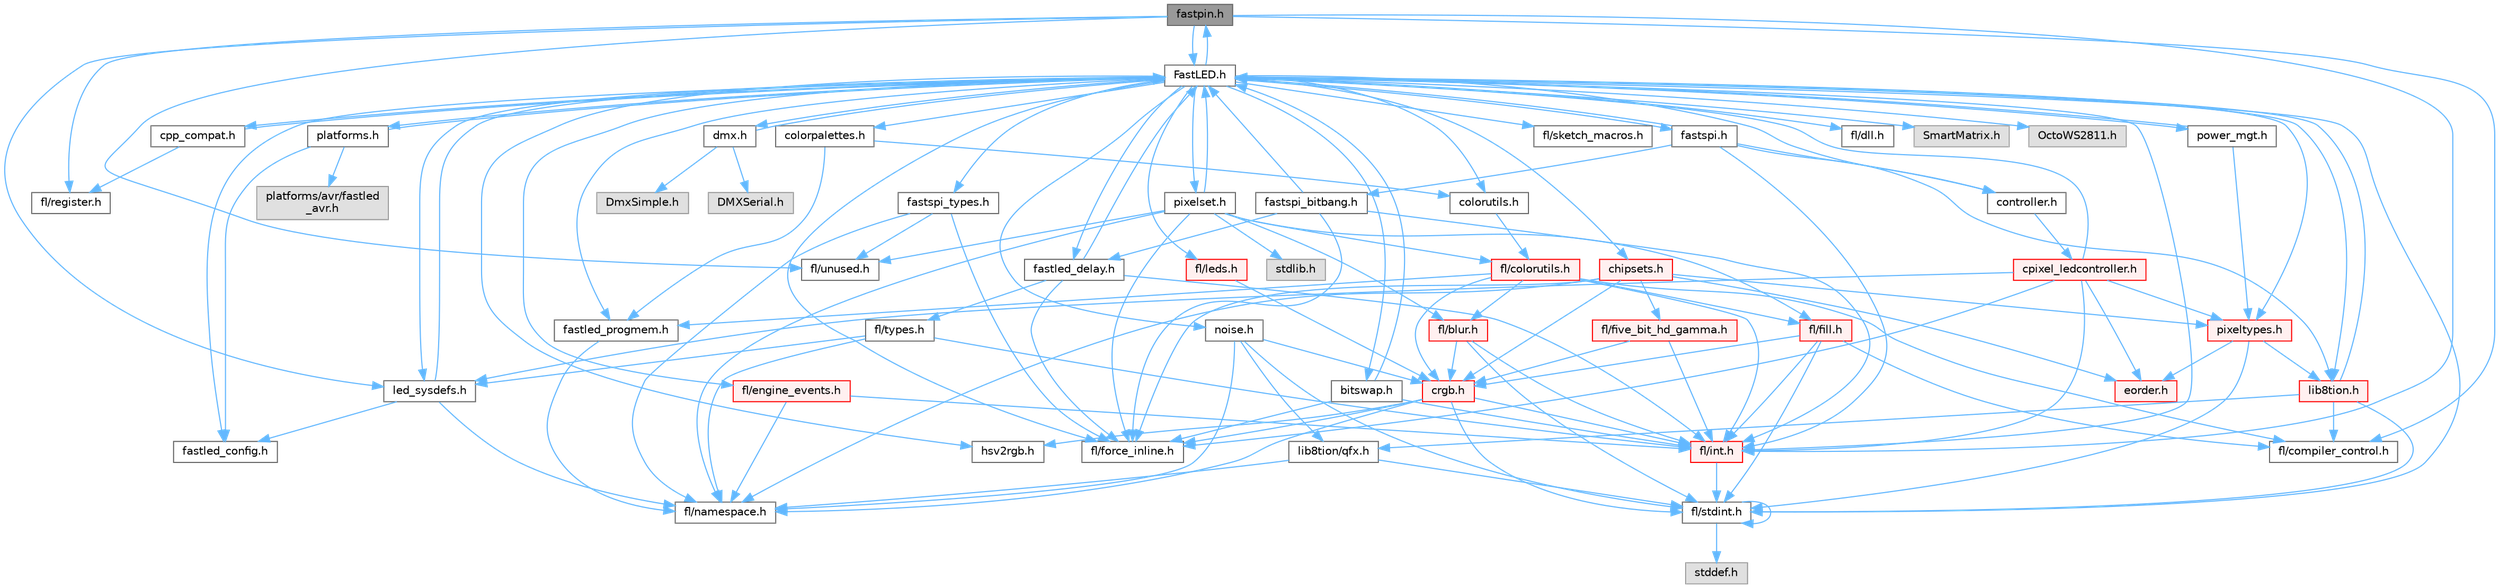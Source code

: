 digraph "fastpin.h"
{
 // INTERACTIVE_SVG=YES
 // LATEX_PDF_SIZE
  bgcolor="transparent";
  edge [fontname=Helvetica,fontsize=10,labelfontname=Helvetica,labelfontsize=10];
  node [fontname=Helvetica,fontsize=10,shape=box,height=0.2,width=0.4];
  Node1 [id="Node000001",label="fastpin.h",height=0.2,width=0.4,color="gray40", fillcolor="grey60", style="filled", fontcolor="black",tooltip="Class base definitions for defining fast pin access."];
  Node1 -> Node2 [id="edge1_Node000001_Node000002",color="steelblue1",style="solid",tooltip=" "];
  Node2 [id="Node000002",label="FastLED.h",height=0.2,width=0.4,color="grey40", fillcolor="white", style="filled",URL="$db/d97/_fast_l_e_d_8h.html",tooltip="central include file for FastLED, defines the CFastLED class/object"];
  Node2 -> Node3 [id="edge2_Node000002_Node000003",color="steelblue1",style="solid",tooltip=" "];
  Node3 [id="Node000003",label="fl/stdint.h",height=0.2,width=0.4,color="grey40", fillcolor="white", style="filled",URL="$df/dd8/stdint_8h.html",tooltip=" "];
  Node3 -> Node4 [id="edge3_Node000003_Node000004",color="steelblue1",style="solid",tooltip=" "];
  Node4 [id="Node000004",label="stddef.h",height=0.2,width=0.4,color="grey60", fillcolor="#E0E0E0", style="filled",tooltip=" "];
  Node3 -> Node3 [id="edge4_Node000003_Node000003",color="steelblue1",style="solid",tooltip=" "];
  Node2 -> Node5 [id="edge5_Node000002_Node000005",color="steelblue1",style="solid",tooltip=" "];
  Node5 [id="Node000005",label="fl/dll.h",height=0.2,width=0.4,color="grey40", fillcolor="white", style="filled",URL="$d3/d4b/dll_8h.html",tooltip="FastLED dynamic library interface - lightweight header for external callers."];
  Node2 -> Node6 [id="edge6_Node000002_Node000006",color="steelblue1",style="solid",tooltip=" "];
  Node6 [id="Node000006",label="SmartMatrix.h",height=0.2,width=0.4,color="grey60", fillcolor="#E0E0E0", style="filled",tooltip=" "];
  Node2 -> Node7 [id="edge7_Node000002_Node000007",color="steelblue1",style="solid",tooltip=" "];
  Node7 [id="Node000007",label="OctoWS2811.h",height=0.2,width=0.4,color="grey60", fillcolor="#E0E0E0", style="filled",tooltip=" "];
  Node2 -> Node8 [id="edge8_Node000002_Node000008",color="steelblue1",style="solid",tooltip=" "];
  Node8 [id="Node000008",label="fl/force_inline.h",height=0.2,width=0.4,color="grey40", fillcolor="white", style="filled",URL="$d4/d64/force__inline_8h.html",tooltip=" "];
  Node2 -> Node9 [id="edge9_Node000002_Node000009",color="steelblue1",style="solid",tooltip=" "];
  Node9 [id="Node000009",label="cpp_compat.h",height=0.2,width=0.4,color="grey40", fillcolor="white", style="filled",URL="$d9/d13/cpp__compat_8h.html",tooltip="Compatibility functions based on C++ version."];
  Node9 -> Node2 [id="edge10_Node000009_Node000002",color="steelblue1",style="solid",tooltip=" "];
  Node9 -> Node10 [id="edge11_Node000009_Node000010",color="steelblue1",style="solid",tooltip=" "];
  Node10 [id="Node000010",label="fl/register.h",height=0.2,width=0.4,color="grey40", fillcolor="white", style="filled",URL="$df/d80/register_8h.html",tooltip=" "];
  Node2 -> Node11 [id="edge12_Node000002_Node000011",color="steelblue1",style="solid",tooltip=" "];
  Node11 [id="Node000011",label="fastled_config.h",height=0.2,width=0.4,color="grey40", fillcolor="white", style="filled",URL="$d5/d11/fastled__config_8h.html",tooltip="Contains definitions that can be used to configure FastLED at compile time."];
  Node2 -> Node12 [id="edge13_Node000002_Node000012",color="steelblue1",style="solid",tooltip=" "];
  Node12 [id="Node000012",label="led_sysdefs.h",height=0.2,width=0.4,color="grey40", fillcolor="white", style="filled",URL="$d9/d3e/led__sysdefs_8h.html",tooltip="Determines which platform system definitions to include."];
  Node12 -> Node2 [id="edge14_Node000012_Node000002",color="steelblue1",style="solid",tooltip=" "];
  Node12 -> Node11 [id="edge15_Node000012_Node000011",color="steelblue1",style="solid",tooltip=" "];
  Node12 -> Node13 [id="edge16_Node000012_Node000013",color="steelblue1",style="solid",tooltip=" "];
  Node13 [id="Node000013",label="fl/namespace.h",height=0.2,width=0.4,color="grey40", fillcolor="white", style="filled",URL="$df/d2a/namespace_8h.html",tooltip="Implements the FastLED namespace macros."];
  Node2 -> Node14 [id="edge17_Node000002_Node000014",color="steelblue1",style="solid",tooltip=" "];
  Node14 [id="Node000014",label="fastled_delay.h",height=0.2,width=0.4,color="grey40", fillcolor="white", style="filled",URL="$d0/da8/fastled__delay_8h.html",tooltip="Utility functions and classes for managing delay cycles."];
  Node14 -> Node2 [id="edge18_Node000014_Node000002",color="steelblue1",style="solid",tooltip=" "];
  Node14 -> Node15 [id="edge19_Node000014_Node000015",color="steelblue1",style="solid",tooltip=" "];
  Node15 [id="Node000015",label="fl/types.h",height=0.2,width=0.4,color="grey40", fillcolor="white", style="filled",URL="$d7/da1/fl_2types_8h.html",tooltip=" "];
  Node15 -> Node13 [id="edge20_Node000015_Node000013",color="steelblue1",style="solid",tooltip=" "];
  Node15 -> Node16 [id="edge21_Node000015_Node000016",color="steelblue1",style="solid",tooltip=" "];
  Node16 [id="Node000016",label="fl/int.h",height=0.2,width=0.4,color="red", fillcolor="#FFF0F0", style="filled",URL="$d3/d7e/int_8h.html",tooltip=" "];
  Node16 -> Node3 [id="edge22_Node000016_Node000003",color="steelblue1",style="solid",tooltip=" "];
  Node15 -> Node12 [id="edge23_Node000015_Node000012",color="steelblue1",style="solid",tooltip=" "];
  Node14 -> Node8 [id="edge24_Node000014_Node000008",color="steelblue1",style="solid",tooltip=" "];
  Node14 -> Node16 [id="edge25_Node000014_Node000016",color="steelblue1",style="solid",tooltip=" "];
  Node2 -> Node18 [id="edge26_Node000002_Node000018",color="steelblue1",style="solid",tooltip=" "];
  Node18 [id="Node000018",label="bitswap.h",height=0.2,width=0.4,color="grey40", fillcolor="white", style="filled",URL="$de/ded/bitswap_8h.html",tooltip="Functions for doing a rotation of bits/bytes used by parallel output."];
  Node18 -> Node2 [id="edge27_Node000018_Node000002",color="steelblue1",style="solid",tooltip=" "];
  Node18 -> Node8 [id="edge28_Node000018_Node000008",color="steelblue1",style="solid",tooltip=" "];
  Node18 -> Node16 [id="edge29_Node000018_Node000016",color="steelblue1",style="solid",tooltip=" "];
  Node2 -> Node19 [id="edge30_Node000002_Node000019",color="steelblue1",style="solid",tooltip=" "];
  Node19 [id="Node000019",label="controller.h",height=0.2,width=0.4,color="grey40", fillcolor="white", style="filled",URL="$d2/dd9/controller_8h.html",tooltip="deprecated: base definitions used by led controllers for writing out led data"];
  Node19 -> Node20 [id="edge31_Node000019_Node000020",color="steelblue1",style="solid",tooltip=" "];
  Node20 [id="Node000020",label="cpixel_ledcontroller.h",height=0.2,width=0.4,color="red", fillcolor="#FFF0F0", style="filled",URL="$d9/d57/cpixel__ledcontroller_8h.html",tooltip="defines the templated version of the CLEDController class"];
  Node20 -> Node2 [id="edge32_Node000020_Node000002",color="steelblue1",style="solid",tooltip=" "];
  Node20 -> Node12 [id="edge33_Node000020_Node000012",color="steelblue1",style="solid",tooltip=" "];
  Node20 -> Node21 [id="edge34_Node000020_Node000021",color="steelblue1",style="solid",tooltip=" "];
  Node21 [id="Node000021",label="pixeltypes.h",height=0.2,width=0.4,color="red", fillcolor="#FFF0F0", style="filled",URL="$d2/dba/pixeltypes_8h.html",tooltip="Includes defintions for RGB and HSV pixels."];
  Node21 -> Node3 [id="edge35_Node000021_Node000003",color="steelblue1",style="solid",tooltip=" "];
  Node21 -> Node22 [id="edge36_Node000021_Node000022",color="steelblue1",style="solid",tooltip=" "];
  Node22 [id="Node000022",label="lib8tion.h",height=0.2,width=0.4,color="red", fillcolor="#FFF0F0", style="filled",URL="$df/da5/lib8tion_8h.html",tooltip="Fast, efficient 8-bit math functions specifically designed for high-performance LED programming."];
  Node22 -> Node2 [id="edge37_Node000022_Node000002",color="steelblue1",style="solid",tooltip=" "];
  Node22 -> Node25 [id="edge38_Node000022_Node000025",color="steelblue1",style="solid",tooltip=" "];
  Node25 [id="Node000025",label="fl/compiler_control.h",height=0.2,width=0.4,color="grey40", fillcolor="white", style="filled",URL="$d4/d54/compiler__control_8h.html",tooltip=" "];
  Node22 -> Node3 [id="edge39_Node000022_Node000003",color="steelblue1",style="solid",tooltip=" "];
  Node22 -> Node27 [id="edge40_Node000022_Node000027",color="steelblue1",style="solid",tooltip=" "];
  Node27 [id="Node000027",label="lib8tion/qfx.h",height=0.2,width=0.4,color="grey40", fillcolor="white", style="filled",URL="$d2/d19/qfx_8h.html",tooltip=" "];
  Node27 -> Node3 [id="edge41_Node000027_Node000003",color="steelblue1",style="solid",tooltip=" "];
  Node27 -> Node13 [id="edge42_Node000027_Node000013",color="steelblue1",style="solid",tooltip=" "];
  Node21 -> Node82 [id="edge43_Node000021_Node000082",color="steelblue1",style="solid",tooltip=" "];
  Node82 [id="Node000082",label="eorder.h",height=0.2,width=0.4,color="red", fillcolor="#FFF0F0", style="filled",URL="$db/d07/eorder_8h.html",tooltip="Defines color channel ordering enumerations."];
  Node20 -> Node82 [id="edge44_Node000020_Node000082",color="steelblue1",style="solid",tooltip=" "];
  Node20 -> Node8 [id="edge45_Node000020_Node000008",color="steelblue1",style="solid",tooltip=" "];
  Node20 -> Node16 [id="edge46_Node000020_Node000016",color="steelblue1",style="solid",tooltip=" "];
  Node2 -> Node1 [id="edge47_Node000002_Node000001",color="steelblue1",style="solid",tooltip=" "];
  Node2 -> Node117 [id="edge48_Node000002_Node000117",color="steelblue1",style="solid",tooltip=" "];
  Node117 [id="Node000117",label="fastspi_types.h",height=0.2,width=0.4,color="grey40", fillcolor="white", style="filled",URL="$d2/ddb/fastspi__types_8h.html",tooltip="Data types and constants used by SPI interfaces."];
  Node117 -> Node8 [id="edge49_Node000117_Node000008",color="steelblue1",style="solid",tooltip=" "];
  Node117 -> Node13 [id="edge50_Node000117_Node000013",color="steelblue1",style="solid",tooltip=" "];
  Node117 -> Node54 [id="edge51_Node000117_Node000054",color="steelblue1",style="solid",tooltip=" "];
  Node54 [id="Node000054",label="fl/unused.h",height=0.2,width=0.4,color="grey40", fillcolor="white", style="filled",URL="$d8/d4b/unused_8h.html",tooltip=" "];
  Node2 -> Node118 [id="edge52_Node000002_Node000118",color="steelblue1",style="solid",tooltip=" "];
  Node118 [id="Node000118",label="dmx.h",height=0.2,width=0.4,color="grey40", fillcolor="white", style="filled",URL="$d3/de1/dmx_8h.html",tooltip="Defines the DMX512-based LED controllers."];
  Node118 -> Node2 [id="edge53_Node000118_Node000002",color="steelblue1",style="solid",tooltip=" "];
  Node118 -> Node119 [id="edge54_Node000118_Node000119",color="steelblue1",style="solid",tooltip=" "];
  Node119 [id="Node000119",label="DmxSimple.h",height=0.2,width=0.4,color="grey60", fillcolor="#E0E0E0", style="filled",tooltip=" "];
  Node118 -> Node120 [id="edge55_Node000118_Node000120",color="steelblue1",style="solid",tooltip=" "];
  Node120 [id="Node000120",label="DMXSerial.h",height=0.2,width=0.4,color="grey60", fillcolor="#E0E0E0", style="filled",tooltip=" "];
  Node2 -> Node121 [id="edge56_Node000002_Node000121",color="steelblue1",style="solid",tooltip=" "];
  Node121 [id="Node000121",label="platforms.h",height=0.2,width=0.4,color="grey40", fillcolor="white", style="filled",URL="$da/dc9/platforms_8h.html",tooltip="Determines which platforms headers to include."];
  Node121 -> Node2 [id="edge57_Node000121_Node000002",color="steelblue1",style="solid",tooltip=" "];
  Node121 -> Node11 [id="edge58_Node000121_Node000011",color="steelblue1",style="solid",tooltip=" "];
  Node121 -> Node122 [id="edge59_Node000121_Node000122",color="steelblue1",style="solid",tooltip=" "];
  Node122 [id="Node000122",label="platforms/avr/fastled\l_avr.h",height=0.2,width=0.4,color="grey60", fillcolor="#E0E0E0", style="filled",tooltip=" "];
  Node2 -> Node31 [id="edge60_Node000002_Node000031",color="steelblue1",style="solid",tooltip=" "];
  Node31 [id="Node000031",label="fastled_progmem.h",height=0.2,width=0.4,color="grey40", fillcolor="white", style="filled",URL="$df/dab/fastled__progmem_8h.html",tooltip="Wrapper definitions to allow seamless use of PROGMEM in environments that have it."];
  Node31 -> Node13 [id="edge61_Node000031_Node000013",color="steelblue1",style="solid",tooltip=" "];
  Node2 -> Node22 [id="edge62_Node000002_Node000022",color="steelblue1",style="solid",tooltip=" "];
  Node2 -> Node21 [id="edge63_Node000002_Node000021",color="steelblue1",style="solid",tooltip=" "];
  Node2 -> Node78 [id="edge64_Node000002_Node000078",color="steelblue1",style="solid",tooltip=" "];
  Node78 [id="Node000078",label="hsv2rgb.h",height=0.2,width=0.4,color="grey40", fillcolor="white", style="filled",URL="$de/d9a/hsv2rgb_8h.html",tooltip="Functions to convert from the HSV colorspace to the RGB colorspace."];
  Node2 -> Node123 [id="edge65_Node000002_Node000123",color="steelblue1",style="solid",tooltip=" "];
  Node123 [id="Node000123",label="colorutils.h",height=0.2,width=0.4,color="grey40", fillcolor="white", style="filled",URL="$d1/dfb/colorutils_8h.html",tooltip=" "];
  Node123 -> Node124 [id="edge66_Node000123_Node000124",color="steelblue1",style="solid",tooltip=" "];
  Node124 [id="Node000124",label="fl/colorutils.h",height=0.2,width=0.4,color="red", fillcolor="#FFF0F0", style="filled",URL="$d7/df9/fl_2colorutils_8h.html",tooltip="Utility functions for color fill, palettes, blending, and more."];
  Node124 -> Node16 [id="edge67_Node000124_Node000016",color="steelblue1",style="solid",tooltip=" "];
  Node124 -> Node74 [id="edge68_Node000124_Node000074",color="steelblue1",style="solid",tooltip=" "];
  Node74 [id="Node000074",label="crgb.h",height=0.2,width=0.4,color="red", fillcolor="#FFF0F0", style="filled",URL="$db/dd1/crgb_8h.html",tooltip="Defines the red, green, and blue (RGB) pixel struct."];
  Node74 -> Node3 [id="edge69_Node000074_Node000003",color="steelblue1",style="solid",tooltip=" "];
  Node74 -> Node16 [id="edge70_Node000074_Node000016",color="steelblue1",style="solid",tooltip=" "];
  Node74 -> Node13 [id="edge71_Node000074_Node000013",color="steelblue1",style="solid",tooltip=" "];
  Node74 -> Node8 [id="edge72_Node000074_Node000008",color="steelblue1",style="solid",tooltip=" "];
  Node74 -> Node78 [id="edge73_Node000074_Node000078",color="steelblue1",style="solid",tooltip=" "];
  Node124 -> Node31 [id="edge74_Node000124_Node000031",color="steelblue1",style="solid",tooltip=" "];
  Node124 -> Node125 [id="edge75_Node000124_Node000125",color="steelblue1",style="solid",tooltip=" "];
  Node125 [id="Node000125",label="fl/blur.h",height=0.2,width=0.4,color="red", fillcolor="#FFF0F0", style="filled",URL="$d4/df5/blur_8h.html",tooltip=" "];
  Node125 -> Node3 [id="edge76_Node000125_Node000003",color="steelblue1",style="solid",tooltip=" "];
  Node125 -> Node16 [id="edge77_Node000125_Node000016",color="steelblue1",style="solid",tooltip=" "];
  Node125 -> Node74 [id="edge78_Node000125_Node000074",color="steelblue1",style="solid",tooltip=" "];
  Node124 -> Node127 [id="edge79_Node000124_Node000127",color="steelblue1",style="solid",tooltip=" "];
  Node127 [id="Node000127",label="fl/fill.h",height=0.2,width=0.4,color="red", fillcolor="#FFF0F0", style="filled",URL="$d2/d78/fill_8h.html",tooltip=" "];
  Node127 -> Node74 [id="edge80_Node000127_Node000074",color="steelblue1",style="solid",tooltip=" "];
  Node127 -> Node16 [id="edge81_Node000127_Node000016",color="steelblue1",style="solid",tooltip=" "];
  Node127 -> Node3 [id="edge82_Node000127_Node000003",color="steelblue1",style="solid",tooltip=" "];
  Node127 -> Node25 [id="edge83_Node000127_Node000025",color="steelblue1",style="solid",tooltip=" "];
  Node124 -> Node25 [id="edge84_Node000124_Node000025",color="steelblue1",style="solid",tooltip=" "];
  Node2 -> Node128 [id="edge85_Node000002_Node000128",color="steelblue1",style="solid",tooltip=" "];
  Node128 [id="Node000128",label="pixelset.h",height=0.2,width=0.4,color="grey40", fillcolor="white", style="filled",URL="$d4/d46/pixelset_8h.html",tooltip="Declares classes for managing logical groups of LEDs."];
  Node128 -> Node8 [id="edge86_Node000128_Node000008",color="steelblue1",style="solid",tooltip=" "];
  Node128 -> Node13 [id="edge87_Node000128_Node000013",color="steelblue1",style="solid",tooltip=" "];
  Node128 -> Node54 [id="edge88_Node000128_Node000054",color="steelblue1",style="solid",tooltip=" "];
  Node128 -> Node124 [id="edge89_Node000128_Node000124",color="steelblue1",style="solid",tooltip=" "];
  Node128 -> Node127 [id="edge90_Node000128_Node000127",color="steelblue1",style="solid",tooltip=" "];
  Node128 -> Node125 [id="edge91_Node000128_Node000125",color="steelblue1",style="solid",tooltip=" "];
  Node128 -> Node2 [id="edge92_Node000128_Node000002",color="steelblue1",style="solid",tooltip=" "];
  Node128 -> Node51 [id="edge93_Node000128_Node000051",color="steelblue1",style="solid",tooltip=" "];
  Node51 [id="Node000051",label="stdlib.h",height=0.2,width=0.4,color="grey60", fillcolor="#E0E0E0", style="filled",tooltip=" "];
  Node2 -> Node129 [id="edge94_Node000002_Node000129",color="steelblue1",style="solid",tooltip=" "];
  Node129 [id="Node000129",label="colorpalettes.h",height=0.2,width=0.4,color="grey40", fillcolor="white", style="filled",URL="$dc/dcc/colorpalettes_8h.html",tooltip="Declarations for the predefined color palettes supplied by FastLED."];
  Node129 -> Node123 [id="edge95_Node000129_Node000123",color="steelblue1",style="solid",tooltip=" "];
  Node129 -> Node31 [id="edge96_Node000129_Node000031",color="steelblue1",style="solid",tooltip=" "];
  Node2 -> Node130 [id="edge97_Node000002_Node000130",color="steelblue1",style="solid",tooltip=" "];
  Node130 [id="Node000130",label="noise.h",height=0.2,width=0.4,color="grey40", fillcolor="white", style="filled",URL="$d1/d31/noise_8h.html",tooltip="Functions to generate and fill arrays with noise."];
  Node130 -> Node3 [id="edge98_Node000130_Node000003",color="steelblue1",style="solid",tooltip=" "];
  Node130 -> Node74 [id="edge99_Node000130_Node000074",color="steelblue1",style="solid",tooltip=" "];
  Node130 -> Node13 [id="edge100_Node000130_Node000013",color="steelblue1",style="solid",tooltip=" "];
  Node130 -> Node27 [id="edge101_Node000130_Node000027",color="steelblue1",style="solid",tooltip=" "];
  Node2 -> Node131 [id="edge102_Node000002_Node000131",color="steelblue1",style="solid",tooltip=" "];
  Node131 [id="Node000131",label="power_mgt.h",height=0.2,width=0.4,color="grey40", fillcolor="white", style="filled",URL="$dc/d5b/power__mgt_8h.html",tooltip="Functions to limit the power used by FastLED."];
  Node131 -> Node2 [id="edge103_Node000131_Node000002",color="steelblue1",style="solid",tooltip=" "];
  Node131 -> Node21 [id="edge104_Node000131_Node000021",color="steelblue1",style="solid",tooltip=" "];
  Node2 -> Node132 [id="edge105_Node000002_Node000132",color="steelblue1",style="solid",tooltip=" "];
  Node132 [id="Node000132",label="fastspi.h",height=0.2,width=0.4,color="grey40", fillcolor="white", style="filled",URL="$d6/ddc/fastspi_8h.html",tooltip="Serial peripheral interface (SPI) definitions per platform."];
  Node132 -> Node2 [id="edge106_Node000132_Node000002",color="steelblue1",style="solid",tooltip=" "];
  Node132 -> Node19 [id="edge107_Node000132_Node000019",color="steelblue1",style="solid",tooltip=" "];
  Node132 -> Node22 [id="edge108_Node000132_Node000022",color="steelblue1",style="solid",tooltip=" "];
  Node132 -> Node133 [id="edge109_Node000132_Node000133",color="steelblue1",style="solid",tooltip=" "];
  Node133 [id="Node000133",label="fastspi_bitbang.h",height=0.2,width=0.4,color="grey40", fillcolor="white", style="filled",URL="$d9/d8d/fastspi__bitbang_8h.html",tooltip="Software SPI (aka bit-banging) support."];
  Node133 -> Node2 [id="edge110_Node000133_Node000002",color="steelblue1",style="solid",tooltip=" "];
  Node133 -> Node14 [id="edge111_Node000133_Node000014",color="steelblue1",style="solid",tooltip=" "];
  Node133 -> Node8 [id="edge112_Node000133_Node000008",color="steelblue1",style="solid",tooltip=" "];
  Node133 -> Node16 [id="edge113_Node000133_Node000016",color="steelblue1",style="solid",tooltip=" "];
  Node132 -> Node16 [id="edge114_Node000132_Node000016",color="steelblue1",style="solid",tooltip=" "];
  Node2 -> Node134 [id="edge115_Node000002_Node000134",color="steelblue1",style="solid",tooltip=" "];
  Node134 [id="Node000134",label="chipsets.h",height=0.2,width=0.4,color="red", fillcolor="#FFF0F0", style="filled",URL="$db/d66/chipsets_8h.html",tooltip="Contains the bulk of the definitions for the various LED chipsets supported."];
  Node134 -> Node21 [id="edge116_Node000134_Node000021",color="steelblue1",style="solid",tooltip=" "];
  Node134 -> Node88 [id="edge117_Node000134_Node000088",color="steelblue1",style="solid",tooltip=" "];
  Node88 [id="Node000088",label="fl/five_bit_hd_gamma.h",height=0.2,width=0.4,color="red", fillcolor="#FFF0F0", style="filled",URL="$dc/d44/five__bit__hd__gamma_8h.html",tooltip="Declares functions for five-bit gamma correction."];
  Node88 -> Node16 [id="edge118_Node000088_Node000016",color="steelblue1",style="solid",tooltip=" "];
  Node88 -> Node74 [id="edge119_Node000088_Node000074",color="steelblue1",style="solid",tooltip=" "];
  Node134 -> Node8 [id="edge120_Node000134_Node000008",color="steelblue1",style="solid",tooltip=" "];
  Node134 -> Node74 [id="edge121_Node000134_Node000074",color="steelblue1",style="solid",tooltip=" "];
  Node134 -> Node82 [id="edge122_Node000134_Node000082",color="steelblue1",style="solid",tooltip=" "];
  Node134 -> Node13 [id="edge123_Node000134_Node000013",color="steelblue1",style="solid",tooltip=" "];
  Node2 -> Node93 [id="edge124_Node000002_Node000093",color="steelblue1",style="solid",tooltip=" "];
  Node93 [id="Node000093",label="fl/engine_events.h",height=0.2,width=0.4,color="red", fillcolor="#FFF0F0", style="filled",URL="$db/dc0/engine__events_8h.html",tooltip=" "];
  Node93 -> Node13 [id="edge125_Node000093_Node000013",color="steelblue1",style="solid",tooltip=" "];
  Node93 -> Node16 [id="edge126_Node000093_Node000016",color="steelblue1",style="solid",tooltip=" "];
  Node2 -> Node136 [id="edge127_Node000002_Node000136",color="steelblue1",style="solid",tooltip=" "];
  Node136 [id="Node000136",label="fl/leds.h",height=0.2,width=0.4,color="red", fillcolor="#FFF0F0", style="filled",URL="$da/d78/leds_8h.html",tooltip=" "];
  Node136 -> Node74 [id="edge128_Node000136_Node000074",color="steelblue1",style="solid",tooltip=" "];
  Node2 -> Node16 [id="edge129_Node000002_Node000016",color="steelblue1",style="solid",tooltip=" "];
  Node2 -> Node110 [id="edge130_Node000002_Node000110",color="steelblue1",style="solid",tooltip=" "];
  Node110 [id="Node000110",label="fl/sketch_macros.h",height=0.2,width=0.4,color="grey40", fillcolor="white", style="filled",URL="$d1/dbc/sketch__macros_8h.html",tooltip=" "];
  Node1 -> Node25 [id="edge131_Node000001_Node000025",color="steelblue1",style="solid",tooltip=" "];
  Node1 -> Node12 [id="edge132_Node000001_Node000012",color="steelblue1",style="solid",tooltip=" "];
  Node1 -> Node54 [id="edge133_Node000001_Node000054",color="steelblue1",style="solid",tooltip=" "];
  Node1 -> Node16 [id="edge134_Node000001_Node000016",color="steelblue1",style="solid",tooltip=" "];
  Node1 -> Node10 [id="edge135_Node000001_Node000010",color="steelblue1",style="solid",tooltip=" "];
}
